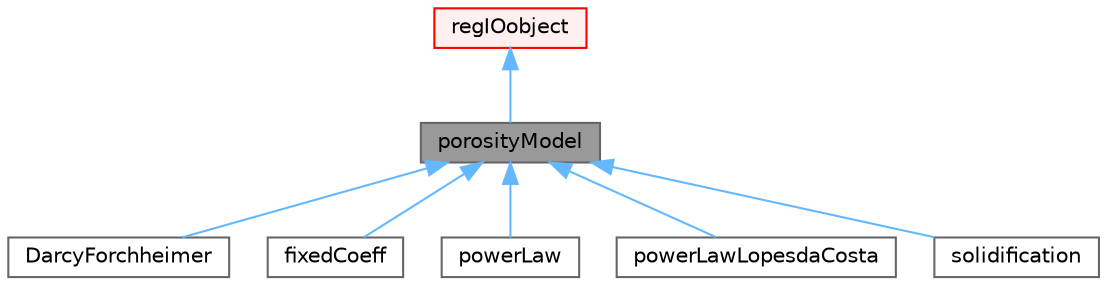 digraph "porosityModel"
{
 // LATEX_PDF_SIZE
  bgcolor="transparent";
  edge [fontname=Helvetica,fontsize=10,labelfontname=Helvetica,labelfontsize=10];
  node [fontname=Helvetica,fontsize=10,shape=box,height=0.2,width=0.4];
  Node1 [id="Node000001",label="porosityModel",height=0.2,width=0.4,color="gray40", fillcolor="grey60", style="filled", fontcolor="black",tooltip="Top level model for porosity models."];
  Node2 -> Node1 [id="edge1_Node000001_Node000002",dir="back",color="steelblue1",style="solid",tooltip=" "];
  Node2 [id="Node000002",label="regIOobject",height=0.2,width=0.4,color="red", fillcolor="#FFF0F0", style="filled",URL="$classFoam_1_1regIOobject.html",tooltip="regIOobject is an abstract class derived from IOobject to handle automatic object registration with t..."];
  Node1 -> Node5 [id="edge2_Node000001_Node000005",dir="back",color="steelblue1",style="solid",tooltip=" "];
  Node5 [id="Node000005",label="DarcyForchheimer",height=0.2,width=0.4,color="gray40", fillcolor="white", style="filled",URL="$classFoam_1_1porosityModels_1_1DarcyForchheimer.html",tooltip="Darcy-Forchheimer law porosity model, given by:"];
  Node1 -> Node6 [id="edge3_Node000001_Node000006",dir="back",color="steelblue1",style="solid",tooltip=" "];
  Node6 [id="Node000006",label="fixedCoeff",height=0.2,width=0.4,color="gray40", fillcolor="white", style="filled",URL="$classFoam_1_1porosityModels_1_1fixedCoeff.html",tooltip="Fixed coefficient form of porosity model."];
  Node1 -> Node7 [id="edge4_Node000001_Node000007",dir="back",color="steelblue1",style="solid",tooltip=" "];
  Node7 [id="Node000007",label="powerLaw",height=0.2,width=0.4,color="gray40", fillcolor="white", style="filled",URL="$classFoam_1_1porosityModels_1_1powerLaw.html",tooltip="Power law porosity model, given by:"];
  Node1 -> Node8 [id="edge5_Node000001_Node000008",dir="back",color="steelblue1",style="solid",tooltip=" "];
  Node8 [id="Node000008",label="powerLawLopesdaCosta",height=0.2,width=0.4,color="gray40", fillcolor="white", style="filled",URL="$classFoam_1_1porosityModels_1_1powerLawLopesdaCosta.html",tooltip="Variant of the power law porosity model with spatially varying drag coefficient."];
  Node1 -> Node9 [id="edge6_Node000001_Node000009",dir="back",color="steelblue1",style="solid",tooltip=" "];
  Node9 [id="Node000009",label="solidification",height=0.2,width=0.4,color="gray40", fillcolor="white", style="filled",URL="$classFoam_1_1porosityModels_1_1solidification.html",tooltip="Simple solidification porosity model."];
}
